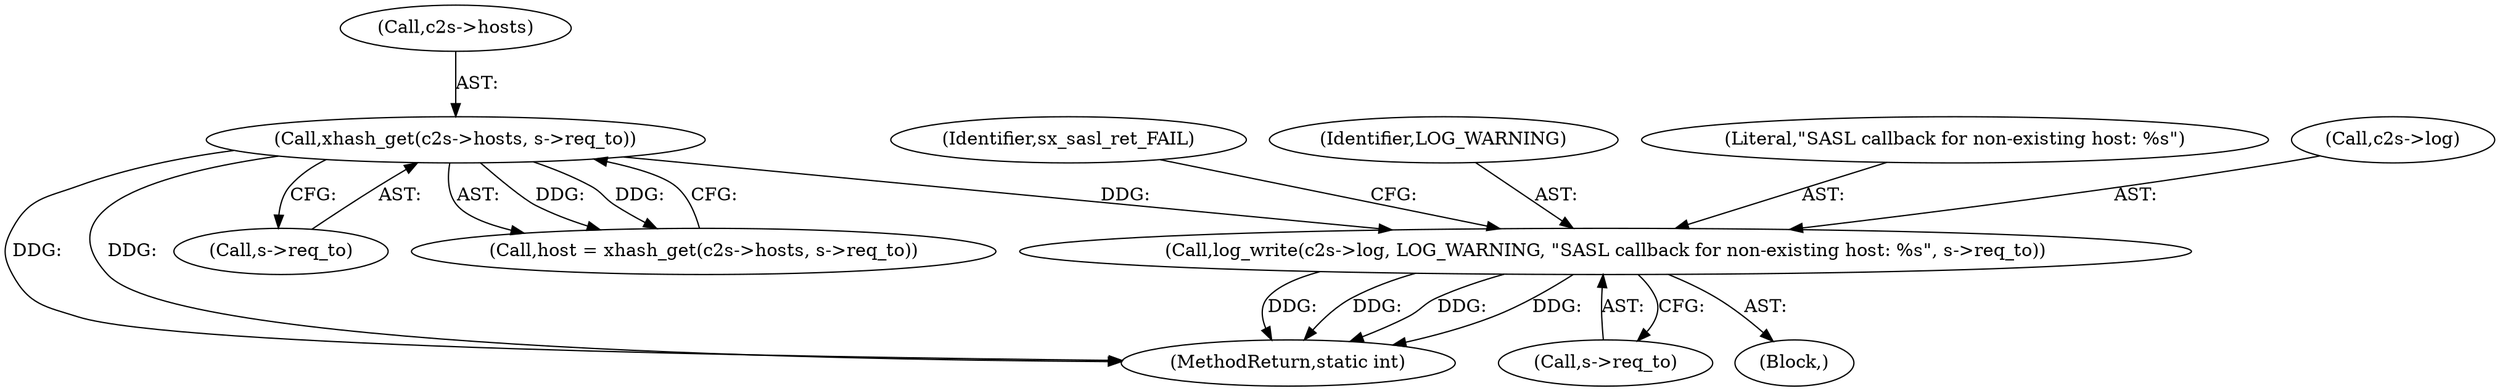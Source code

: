 digraph "0_jabberd2_8416ae54ecefa670534f27a31db71d048b9c7f16@API" {
"1000638" [label="(Call,log_write(c2s->log, LOG_WARNING, \"SASL callback for non-existing host: %s\", s->req_to))"];
"1000626" [label="(Call,xhash_get(c2s->hosts, s->req_to))"];
"1000637" [label="(Block,)"];
"1000648" [label="(Identifier,sx_sasl_ret_FAIL)"];
"1000642" [label="(Identifier,LOG_WARNING)"];
"1000644" [label="(Call,s->req_to)"];
"1000643" [label="(Literal,\"SASL callback for non-existing host: %s\")"];
"1000624" [label="(Call,host = xhash_get(c2s->hosts, s->req_to))"];
"1000766" [label="(MethodReturn,static int)"];
"1000638" [label="(Call,log_write(c2s->log, LOG_WARNING, \"SASL callback for non-existing host: %s\", s->req_to))"];
"1000630" [label="(Call,s->req_to)"];
"1000639" [label="(Call,c2s->log)"];
"1000627" [label="(Call,c2s->hosts)"];
"1000626" [label="(Call,xhash_get(c2s->hosts, s->req_to))"];
"1000638" -> "1000637"  [label="AST: "];
"1000638" -> "1000644"  [label="CFG: "];
"1000639" -> "1000638"  [label="AST: "];
"1000642" -> "1000638"  [label="AST: "];
"1000643" -> "1000638"  [label="AST: "];
"1000644" -> "1000638"  [label="AST: "];
"1000648" -> "1000638"  [label="CFG: "];
"1000638" -> "1000766"  [label="DDG: "];
"1000638" -> "1000766"  [label="DDG: "];
"1000638" -> "1000766"  [label="DDG: "];
"1000638" -> "1000766"  [label="DDG: "];
"1000626" -> "1000638"  [label="DDG: "];
"1000626" -> "1000624"  [label="AST: "];
"1000626" -> "1000630"  [label="CFG: "];
"1000627" -> "1000626"  [label="AST: "];
"1000630" -> "1000626"  [label="AST: "];
"1000624" -> "1000626"  [label="CFG: "];
"1000626" -> "1000766"  [label="DDG: "];
"1000626" -> "1000766"  [label="DDG: "];
"1000626" -> "1000624"  [label="DDG: "];
"1000626" -> "1000624"  [label="DDG: "];
}
